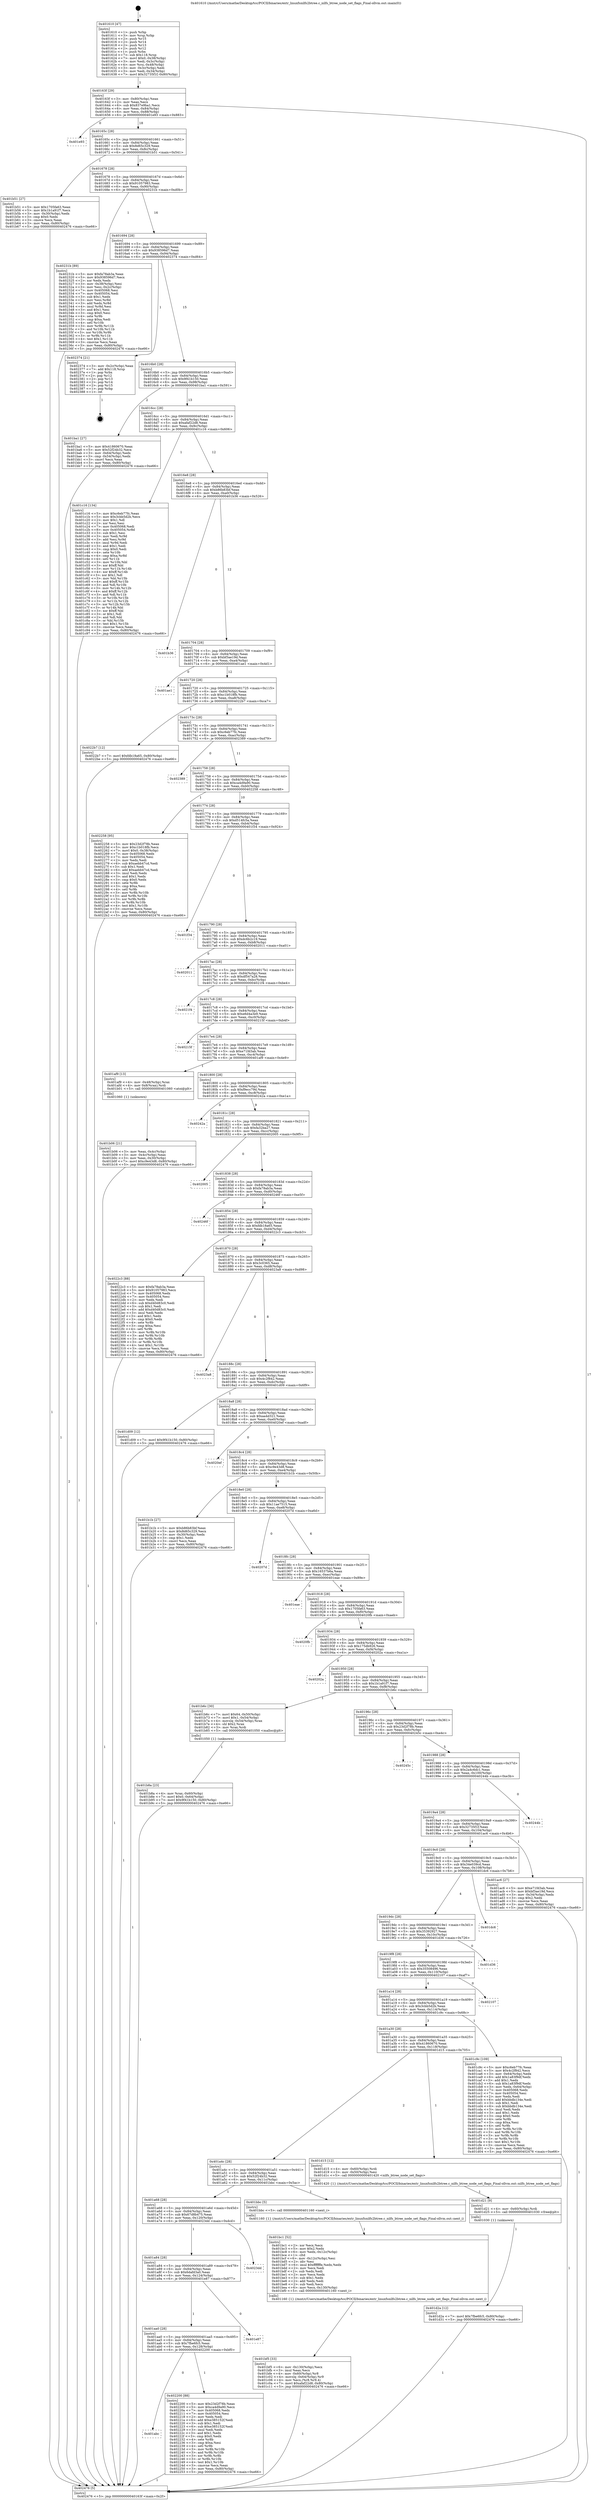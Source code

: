 digraph "0x401610" {
  label = "0x401610 (/mnt/c/Users/mathe/Desktop/tcc/POCII/binaries/extr_linuxfsnilfs2btree.c_nilfs_btree_node_set_flags_Final-ollvm.out::main(0))"
  labelloc = "t"
  node[shape=record]

  Entry [label="",width=0.3,height=0.3,shape=circle,fillcolor=black,style=filled]
  "0x40163f" [label="{
     0x40163f [29]\l
     | [instrs]\l
     &nbsp;&nbsp;0x40163f \<+3\>: mov -0x80(%rbp),%eax\l
     &nbsp;&nbsp;0x401642 \<+2\>: mov %eax,%ecx\l
     &nbsp;&nbsp;0x401644 \<+6\>: sub $0x837e9ba1,%ecx\l
     &nbsp;&nbsp;0x40164a \<+6\>: mov %eax,-0x84(%rbp)\l
     &nbsp;&nbsp;0x401650 \<+6\>: mov %ecx,-0x88(%rbp)\l
     &nbsp;&nbsp;0x401656 \<+6\>: je 0000000000401e93 \<main+0x883\>\l
  }"]
  "0x401e93" [label="{
     0x401e93\l
  }", style=dashed]
  "0x40165c" [label="{
     0x40165c [28]\l
     | [instrs]\l
     &nbsp;&nbsp;0x40165c \<+5\>: jmp 0000000000401661 \<main+0x51\>\l
     &nbsp;&nbsp;0x401661 \<+6\>: mov -0x84(%rbp),%eax\l
     &nbsp;&nbsp;0x401667 \<+5\>: sub $0x8d65c329,%eax\l
     &nbsp;&nbsp;0x40166c \<+6\>: mov %eax,-0x8c(%rbp)\l
     &nbsp;&nbsp;0x401672 \<+6\>: je 0000000000401b51 \<main+0x541\>\l
  }"]
  Exit [label="",width=0.3,height=0.3,shape=circle,fillcolor=black,style=filled,peripheries=2]
  "0x401b51" [label="{
     0x401b51 [27]\l
     | [instrs]\l
     &nbsp;&nbsp;0x401b51 \<+5\>: mov $0x1705fa63,%eax\l
     &nbsp;&nbsp;0x401b56 \<+5\>: mov $0x1b1a91f7,%ecx\l
     &nbsp;&nbsp;0x401b5b \<+3\>: mov -0x30(%rbp),%edx\l
     &nbsp;&nbsp;0x401b5e \<+3\>: cmp $0x0,%edx\l
     &nbsp;&nbsp;0x401b61 \<+3\>: cmove %ecx,%eax\l
     &nbsp;&nbsp;0x401b64 \<+3\>: mov %eax,-0x80(%rbp)\l
     &nbsp;&nbsp;0x401b67 \<+5\>: jmp 0000000000402476 \<main+0xe66\>\l
  }"]
  "0x401678" [label="{
     0x401678 [28]\l
     | [instrs]\l
     &nbsp;&nbsp;0x401678 \<+5\>: jmp 000000000040167d \<main+0x6d\>\l
     &nbsp;&nbsp;0x40167d \<+6\>: mov -0x84(%rbp),%eax\l
     &nbsp;&nbsp;0x401683 \<+5\>: sub $0x91057983,%eax\l
     &nbsp;&nbsp;0x401688 \<+6\>: mov %eax,-0x90(%rbp)\l
     &nbsp;&nbsp;0x40168e \<+6\>: je 000000000040231b \<main+0xd0b\>\l
  }"]
  "0x401abc" [label="{
     0x401abc\l
  }", style=dashed]
  "0x40231b" [label="{
     0x40231b [89]\l
     | [instrs]\l
     &nbsp;&nbsp;0x40231b \<+5\>: mov $0xfa78ab3a,%eax\l
     &nbsp;&nbsp;0x402320 \<+5\>: mov $0x938596d7,%ecx\l
     &nbsp;&nbsp;0x402325 \<+2\>: xor %edx,%edx\l
     &nbsp;&nbsp;0x402327 \<+3\>: mov -0x38(%rbp),%esi\l
     &nbsp;&nbsp;0x40232a \<+3\>: mov %esi,-0x2c(%rbp)\l
     &nbsp;&nbsp;0x40232d \<+7\>: mov 0x405068,%esi\l
     &nbsp;&nbsp;0x402334 \<+7\>: mov 0x405054,%edi\l
     &nbsp;&nbsp;0x40233b \<+3\>: sub $0x1,%edx\l
     &nbsp;&nbsp;0x40233e \<+3\>: mov %esi,%r8d\l
     &nbsp;&nbsp;0x402341 \<+3\>: add %edx,%r8d\l
     &nbsp;&nbsp;0x402344 \<+4\>: imul %r8d,%esi\l
     &nbsp;&nbsp;0x402348 \<+3\>: and $0x1,%esi\l
     &nbsp;&nbsp;0x40234b \<+3\>: cmp $0x0,%esi\l
     &nbsp;&nbsp;0x40234e \<+4\>: sete %r9b\l
     &nbsp;&nbsp;0x402352 \<+3\>: cmp $0xa,%edi\l
     &nbsp;&nbsp;0x402355 \<+4\>: setl %r10b\l
     &nbsp;&nbsp;0x402359 \<+3\>: mov %r9b,%r11b\l
     &nbsp;&nbsp;0x40235c \<+3\>: and %r10b,%r11b\l
     &nbsp;&nbsp;0x40235f \<+3\>: xor %r10b,%r9b\l
     &nbsp;&nbsp;0x402362 \<+3\>: or %r9b,%r11b\l
     &nbsp;&nbsp;0x402365 \<+4\>: test $0x1,%r11b\l
     &nbsp;&nbsp;0x402369 \<+3\>: cmovne %ecx,%eax\l
     &nbsp;&nbsp;0x40236c \<+3\>: mov %eax,-0x80(%rbp)\l
     &nbsp;&nbsp;0x40236f \<+5\>: jmp 0000000000402476 \<main+0xe66\>\l
  }"]
  "0x401694" [label="{
     0x401694 [28]\l
     | [instrs]\l
     &nbsp;&nbsp;0x401694 \<+5\>: jmp 0000000000401699 \<main+0x89\>\l
     &nbsp;&nbsp;0x401699 \<+6\>: mov -0x84(%rbp),%eax\l
     &nbsp;&nbsp;0x40169f \<+5\>: sub $0x938596d7,%eax\l
     &nbsp;&nbsp;0x4016a4 \<+6\>: mov %eax,-0x94(%rbp)\l
     &nbsp;&nbsp;0x4016aa \<+6\>: je 0000000000402374 \<main+0xd64\>\l
  }"]
  "0x402200" [label="{
     0x402200 [88]\l
     | [instrs]\l
     &nbsp;&nbsp;0x402200 \<+5\>: mov $0x23d2f78b,%eax\l
     &nbsp;&nbsp;0x402205 \<+5\>: mov $0xca4d9a90,%ecx\l
     &nbsp;&nbsp;0x40220a \<+7\>: mov 0x405068,%edx\l
     &nbsp;&nbsp;0x402211 \<+7\>: mov 0x405054,%esi\l
     &nbsp;&nbsp;0x402218 \<+2\>: mov %edx,%edi\l
     &nbsp;&nbsp;0x40221a \<+6\>: add $0xe385152f,%edi\l
     &nbsp;&nbsp;0x402220 \<+3\>: sub $0x1,%edi\l
     &nbsp;&nbsp;0x402223 \<+6\>: sub $0xe385152f,%edi\l
     &nbsp;&nbsp;0x402229 \<+3\>: imul %edi,%edx\l
     &nbsp;&nbsp;0x40222c \<+3\>: and $0x1,%edx\l
     &nbsp;&nbsp;0x40222f \<+3\>: cmp $0x0,%edx\l
     &nbsp;&nbsp;0x402232 \<+4\>: sete %r8b\l
     &nbsp;&nbsp;0x402236 \<+3\>: cmp $0xa,%esi\l
     &nbsp;&nbsp;0x402239 \<+4\>: setl %r9b\l
     &nbsp;&nbsp;0x40223d \<+3\>: mov %r8b,%r10b\l
     &nbsp;&nbsp;0x402240 \<+3\>: and %r9b,%r10b\l
     &nbsp;&nbsp;0x402243 \<+3\>: xor %r9b,%r8b\l
     &nbsp;&nbsp;0x402246 \<+3\>: or %r8b,%r10b\l
     &nbsp;&nbsp;0x402249 \<+4\>: test $0x1,%r10b\l
     &nbsp;&nbsp;0x40224d \<+3\>: cmovne %ecx,%eax\l
     &nbsp;&nbsp;0x402250 \<+3\>: mov %eax,-0x80(%rbp)\l
     &nbsp;&nbsp;0x402253 \<+5\>: jmp 0000000000402476 \<main+0xe66\>\l
  }"]
  "0x402374" [label="{
     0x402374 [21]\l
     | [instrs]\l
     &nbsp;&nbsp;0x402374 \<+3\>: mov -0x2c(%rbp),%eax\l
     &nbsp;&nbsp;0x402377 \<+7\>: add $0x118,%rsp\l
     &nbsp;&nbsp;0x40237e \<+1\>: pop %rbx\l
     &nbsp;&nbsp;0x40237f \<+2\>: pop %r12\l
     &nbsp;&nbsp;0x402381 \<+2\>: pop %r13\l
     &nbsp;&nbsp;0x402383 \<+2\>: pop %r14\l
     &nbsp;&nbsp;0x402385 \<+2\>: pop %r15\l
     &nbsp;&nbsp;0x402387 \<+1\>: pop %rbp\l
     &nbsp;&nbsp;0x402388 \<+1\>: ret\l
  }"]
  "0x4016b0" [label="{
     0x4016b0 [28]\l
     | [instrs]\l
     &nbsp;&nbsp;0x4016b0 \<+5\>: jmp 00000000004016b5 \<main+0xa5\>\l
     &nbsp;&nbsp;0x4016b5 \<+6\>: mov -0x84(%rbp),%eax\l
     &nbsp;&nbsp;0x4016bb \<+5\>: sub $0x9f41b150,%eax\l
     &nbsp;&nbsp;0x4016c0 \<+6\>: mov %eax,-0x98(%rbp)\l
     &nbsp;&nbsp;0x4016c6 \<+6\>: je 0000000000401ba1 \<main+0x591\>\l
  }"]
  "0x401aa0" [label="{
     0x401aa0 [28]\l
     | [instrs]\l
     &nbsp;&nbsp;0x401aa0 \<+5\>: jmp 0000000000401aa5 \<main+0x495\>\l
     &nbsp;&nbsp;0x401aa5 \<+6\>: mov -0x84(%rbp),%eax\l
     &nbsp;&nbsp;0x401aab \<+5\>: sub $0x7fbe6fc5,%eax\l
     &nbsp;&nbsp;0x401ab0 \<+6\>: mov %eax,-0x128(%rbp)\l
     &nbsp;&nbsp;0x401ab6 \<+6\>: je 0000000000402200 \<main+0xbf0\>\l
  }"]
  "0x401ba1" [label="{
     0x401ba1 [27]\l
     | [instrs]\l
     &nbsp;&nbsp;0x401ba1 \<+5\>: mov $0x41860670,%eax\l
     &nbsp;&nbsp;0x401ba6 \<+5\>: mov $0x52f24b32,%ecx\l
     &nbsp;&nbsp;0x401bab \<+3\>: mov -0x64(%rbp),%edx\l
     &nbsp;&nbsp;0x401bae \<+3\>: cmp -0x54(%rbp),%edx\l
     &nbsp;&nbsp;0x401bb1 \<+3\>: cmovl %ecx,%eax\l
     &nbsp;&nbsp;0x401bb4 \<+3\>: mov %eax,-0x80(%rbp)\l
     &nbsp;&nbsp;0x401bb7 \<+5\>: jmp 0000000000402476 \<main+0xe66\>\l
  }"]
  "0x4016cc" [label="{
     0x4016cc [28]\l
     | [instrs]\l
     &nbsp;&nbsp;0x4016cc \<+5\>: jmp 00000000004016d1 \<main+0xc1\>\l
     &nbsp;&nbsp;0x4016d1 \<+6\>: mov -0x84(%rbp),%eax\l
     &nbsp;&nbsp;0x4016d7 \<+5\>: sub $0xafaf22d8,%eax\l
     &nbsp;&nbsp;0x4016dc \<+6\>: mov %eax,-0x9c(%rbp)\l
     &nbsp;&nbsp;0x4016e2 \<+6\>: je 0000000000401c16 \<main+0x606\>\l
  }"]
  "0x401e87" [label="{
     0x401e87\l
  }", style=dashed]
  "0x401c16" [label="{
     0x401c16 [134]\l
     | [instrs]\l
     &nbsp;&nbsp;0x401c16 \<+5\>: mov $0xc6eb77fc,%eax\l
     &nbsp;&nbsp;0x401c1b \<+5\>: mov $0x3cbb5d2b,%ecx\l
     &nbsp;&nbsp;0x401c20 \<+2\>: mov $0x1,%dl\l
     &nbsp;&nbsp;0x401c22 \<+2\>: xor %esi,%esi\l
     &nbsp;&nbsp;0x401c24 \<+7\>: mov 0x405068,%edi\l
     &nbsp;&nbsp;0x401c2b \<+8\>: mov 0x405054,%r8d\l
     &nbsp;&nbsp;0x401c33 \<+3\>: sub $0x1,%esi\l
     &nbsp;&nbsp;0x401c36 \<+3\>: mov %edi,%r9d\l
     &nbsp;&nbsp;0x401c39 \<+3\>: add %esi,%r9d\l
     &nbsp;&nbsp;0x401c3c \<+4\>: imul %r9d,%edi\l
     &nbsp;&nbsp;0x401c40 \<+3\>: and $0x1,%edi\l
     &nbsp;&nbsp;0x401c43 \<+3\>: cmp $0x0,%edi\l
     &nbsp;&nbsp;0x401c46 \<+4\>: sete %r10b\l
     &nbsp;&nbsp;0x401c4a \<+4\>: cmp $0xa,%r8d\l
     &nbsp;&nbsp;0x401c4e \<+4\>: setl %r11b\l
     &nbsp;&nbsp;0x401c52 \<+3\>: mov %r10b,%bl\l
     &nbsp;&nbsp;0x401c55 \<+3\>: xor $0xff,%bl\l
     &nbsp;&nbsp;0x401c58 \<+3\>: mov %r11b,%r14b\l
     &nbsp;&nbsp;0x401c5b \<+4\>: xor $0xff,%r14b\l
     &nbsp;&nbsp;0x401c5f \<+3\>: xor $0x1,%dl\l
     &nbsp;&nbsp;0x401c62 \<+3\>: mov %bl,%r15b\l
     &nbsp;&nbsp;0x401c65 \<+4\>: and $0xff,%r15b\l
     &nbsp;&nbsp;0x401c69 \<+3\>: and %dl,%r10b\l
     &nbsp;&nbsp;0x401c6c \<+3\>: mov %r14b,%r12b\l
     &nbsp;&nbsp;0x401c6f \<+4\>: and $0xff,%r12b\l
     &nbsp;&nbsp;0x401c73 \<+3\>: and %dl,%r11b\l
     &nbsp;&nbsp;0x401c76 \<+3\>: or %r10b,%r15b\l
     &nbsp;&nbsp;0x401c79 \<+3\>: or %r11b,%r12b\l
     &nbsp;&nbsp;0x401c7c \<+3\>: xor %r12b,%r15b\l
     &nbsp;&nbsp;0x401c7f \<+3\>: or %r14b,%bl\l
     &nbsp;&nbsp;0x401c82 \<+3\>: xor $0xff,%bl\l
     &nbsp;&nbsp;0x401c85 \<+3\>: or $0x1,%dl\l
     &nbsp;&nbsp;0x401c88 \<+2\>: and %dl,%bl\l
     &nbsp;&nbsp;0x401c8a \<+3\>: or %bl,%r15b\l
     &nbsp;&nbsp;0x401c8d \<+4\>: test $0x1,%r15b\l
     &nbsp;&nbsp;0x401c91 \<+3\>: cmovne %ecx,%eax\l
     &nbsp;&nbsp;0x401c94 \<+3\>: mov %eax,-0x80(%rbp)\l
     &nbsp;&nbsp;0x401c97 \<+5\>: jmp 0000000000402476 \<main+0xe66\>\l
  }"]
  "0x4016e8" [label="{
     0x4016e8 [28]\l
     | [instrs]\l
     &nbsp;&nbsp;0x4016e8 \<+5\>: jmp 00000000004016ed \<main+0xdd\>\l
     &nbsp;&nbsp;0x4016ed \<+6\>: mov -0x84(%rbp),%eax\l
     &nbsp;&nbsp;0x4016f3 \<+5\>: sub $0xb86b83bf,%eax\l
     &nbsp;&nbsp;0x4016f8 \<+6\>: mov %eax,-0xa0(%rbp)\l
     &nbsp;&nbsp;0x4016fe \<+6\>: je 0000000000401b36 \<main+0x526\>\l
  }"]
  "0x401a84" [label="{
     0x401a84 [28]\l
     | [instrs]\l
     &nbsp;&nbsp;0x401a84 \<+5\>: jmp 0000000000401a89 \<main+0x479\>\l
     &nbsp;&nbsp;0x401a89 \<+6\>: mov -0x84(%rbp),%eax\l
     &nbsp;&nbsp;0x401a8f \<+5\>: sub $0x6dafd3a0,%eax\l
     &nbsp;&nbsp;0x401a94 \<+6\>: mov %eax,-0x124(%rbp)\l
     &nbsp;&nbsp;0x401a9a \<+6\>: je 0000000000401e87 \<main+0x877\>\l
  }"]
  "0x401b36" [label="{
     0x401b36\l
  }", style=dashed]
  "0x401704" [label="{
     0x401704 [28]\l
     | [instrs]\l
     &nbsp;&nbsp;0x401704 \<+5\>: jmp 0000000000401709 \<main+0xf9\>\l
     &nbsp;&nbsp;0x401709 \<+6\>: mov -0x84(%rbp),%eax\l
     &nbsp;&nbsp;0x40170f \<+5\>: sub $0xbf3ae19d,%eax\l
     &nbsp;&nbsp;0x401714 \<+6\>: mov %eax,-0xa4(%rbp)\l
     &nbsp;&nbsp;0x40171a \<+6\>: je 0000000000401ae1 \<main+0x4d1\>\l
  }"]
  "0x4023dd" [label="{
     0x4023dd\l
  }", style=dashed]
  "0x401ae1" [label="{
     0x401ae1\l
  }", style=dashed]
  "0x401720" [label="{
     0x401720 [28]\l
     | [instrs]\l
     &nbsp;&nbsp;0x401720 \<+5\>: jmp 0000000000401725 \<main+0x115\>\l
     &nbsp;&nbsp;0x401725 \<+6\>: mov -0x84(%rbp),%eax\l
     &nbsp;&nbsp;0x40172b \<+5\>: sub $0xc1b018fb,%eax\l
     &nbsp;&nbsp;0x401730 \<+6\>: mov %eax,-0xa8(%rbp)\l
     &nbsp;&nbsp;0x401736 \<+6\>: je 00000000004022b7 \<main+0xca7\>\l
  }"]
  "0x401d2a" [label="{
     0x401d2a [12]\l
     | [instrs]\l
     &nbsp;&nbsp;0x401d2a \<+7\>: movl $0x7fbe6fc5,-0x80(%rbp)\l
     &nbsp;&nbsp;0x401d31 \<+5\>: jmp 0000000000402476 \<main+0xe66\>\l
  }"]
  "0x4022b7" [label="{
     0x4022b7 [12]\l
     | [instrs]\l
     &nbsp;&nbsp;0x4022b7 \<+7\>: movl $0xfdb18a65,-0x80(%rbp)\l
     &nbsp;&nbsp;0x4022be \<+5\>: jmp 0000000000402476 \<main+0xe66\>\l
  }"]
  "0x40173c" [label="{
     0x40173c [28]\l
     | [instrs]\l
     &nbsp;&nbsp;0x40173c \<+5\>: jmp 0000000000401741 \<main+0x131\>\l
     &nbsp;&nbsp;0x401741 \<+6\>: mov -0x84(%rbp),%eax\l
     &nbsp;&nbsp;0x401747 \<+5\>: sub $0xc6eb77fc,%eax\l
     &nbsp;&nbsp;0x40174c \<+6\>: mov %eax,-0xac(%rbp)\l
     &nbsp;&nbsp;0x401752 \<+6\>: je 0000000000402389 \<main+0xd79\>\l
  }"]
  "0x401d21" [label="{
     0x401d21 [9]\l
     | [instrs]\l
     &nbsp;&nbsp;0x401d21 \<+4\>: mov -0x60(%rbp),%rdi\l
     &nbsp;&nbsp;0x401d25 \<+5\>: call 0000000000401030 \<free@plt\>\l
     | [calls]\l
     &nbsp;&nbsp;0x401030 \{1\} (unknown)\l
  }"]
  "0x402389" [label="{
     0x402389\l
  }", style=dashed]
  "0x401758" [label="{
     0x401758 [28]\l
     | [instrs]\l
     &nbsp;&nbsp;0x401758 \<+5\>: jmp 000000000040175d \<main+0x14d\>\l
     &nbsp;&nbsp;0x40175d \<+6\>: mov -0x84(%rbp),%eax\l
     &nbsp;&nbsp;0x401763 \<+5\>: sub $0xca4d9a90,%eax\l
     &nbsp;&nbsp;0x401768 \<+6\>: mov %eax,-0xb0(%rbp)\l
     &nbsp;&nbsp;0x40176e \<+6\>: je 0000000000402258 \<main+0xc48\>\l
  }"]
  "0x401bf5" [label="{
     0x401bf5 [33]\l
     | [instrs]\l
     &nbsp;&nbsp;0x401bf5 \<+6\>: mov -0x130(%rbp),%ecx\l
     &nbsp;&nbsp;0x401bfb \<+3\>: imul %eax,%ecx\l
     &nbsp;&nbsp;0x401bfe \<+4\>: mov -0x60(%rbp),%r8\l
     &nbsp;&nbsp;0x401c02 \<+4\>: movslq -0x64(%rbp),%r9\l
     &nbsp;&nbsp;0x401c06 \<+4\>: mov %ecx,(%r8,%r9,4)\l
     &nbsp;&nbsp;0x401c0a \<+7\>: movl $0xafaf22d8,-0x80(%rbp)\l
     &nbsp;&nbsp;0x401c11 \<+5\>: jmp 0000000000402476 \<main+0xe66\>\l
  }"]
  "0x402258" [label="{
     0x402258 [95]\l
     | [instrs]\l
     &nbsp;&nbsp;0x402258 \<+5\>: mov $0x23d2f78b,%eax\l
     &nbsp;&nbsp;0x40225d \<+5\>: mov $0xc1b018fb,%ecx\l
     &nbsp;&nbsp;0x402262 \<+7\>: movl $0x0,-0x38(%rbp)\l
     &nbsp;&nbsp;0x402269 \<+7\>: mov 0x405068,%edx\l
     &nbsp;&nbsp;0x402270 \<+7\>: mov 0x405054,%esi\l
     &nbsp;&nbsp;0x402277 \<+2\>: mov %edx,%edi\l
     &nbsp;&nbsp;0x402279 \<+6\>: sub $0xaebb47cd,%edi\l
     &nbsp;&nbsp;0x40227f \<+3\>: sub $0x1,%edi\l
     &nbsp;&nbsp;0x402282 \<+6\>: add $0xaebb47cd,%edi\l
     &nbsp;&nbsp;0x402288 \<+3\>: imul %edi,%edx\l
     &nbsp;&nbsp;0x40228b \<+3\>: and $0x1,%edx\l
     &nbsp;&nbsp;0x40228e \<+3\>: cmp $0x0,%edx\l
     &nbsp;&nbsp;0x402291 \<+4\>: sete %r8b\l
     &nbsp;&nbsp;0x402295 \<+3\>: cmp $0xa,%esi\l
     &nbsp;&nbsp;0x402298 \<+4\>: setl %r9b\l
     &nbsp;&nbsp;0x40229c \<+3\>: mov %r8b,%r10b\l
     &nbsp;&nbsp;0x40229f \<+3\>: and %r9b,%r10b\l
     &nbsp;&nbsp;0x4022a2 \<+3\>: xor %r9b,%r8b\l
     &nbsp;&nbsp;0x4022a5 \<+3\>: or %r8b,%r10b\l
     &nbsp;&nbsp;0x4022a8 \<+4\>: test $0x1,%r10b\l
     &nbsp;&nbsp;0x4022ac \<+3\>: cmovne %ecx,%eax\l
     &nbsp;&nbsp;0x4022af \<+3\>: mov %eax,-0x80(%rbp)\l
     &nbsp;&nbsp;0x4022b2 \<+5\>: jmp 0000000000402476 \<main+0xe66\>\l
  }"]
  "0x401774" [label="{
     0x401774 [28]\l
     | [instrs]\l
     &nbsp;&nbsp;0x401774 \<+5\>: jmp 0000000000401779 \<main+0x169\>\l
     &nbsp;&nbsp;0x401779 \<+6\>: mov -0x84(%rbp),%eax\l
     &nbsp;&nbsp;0x40177f \<+5\>: sub $0xd514fc5a,%eax\l
     &nbsp;&nbsp;0x401784 \<+6\>: mov %eax,-0xb4(%rbp)\l
     &nbsp;&nbsp;0x40178a \<+6\>: je 0000000000401f34 \<main+0x924\>\l
  }"]
  "0x401bc1" [label="{
     0x401bc1 [52]\l
     | [instrs]\l
     &nbsp;&nbsp;0x401bc1 \<+2\>: xor %ecx,%ecx\l
     &nbsp;&nbsp;0x401bc3 \<+5\>: mov $0x2,%edx\l
     &nbsp;&nbsp;0x401bc8 \<+6\>: mov %edx,-0x12c(%rbp)\l
     &nbsp;&nbsp;0x401bce \<+1\>: cltd\l
     &nbsp;&nbsp;0x401bcf \<+6\>: mov -0x12c(%rbp),%esi\l
     &nbsp;&nbsp;0x401bd5 \<+2\>: idiv %esi\l
     &nbsp;&nbsp;0x401bd7 \<+6\>: imul $0xfffffffe,%edx,%edx\l
     &nbsp;&nbsp;0x401bdd \<+2\>: mov %ecx,%edi\l
     &nbsp;&nbsp;0x401bdf \<+2\>: sub %edx,%edi\l
     &nbsp;&nbsp;0x401be1 \<+2\>: mov %ecx,%edx\l
     &nbsp;&nbsp;0x401be3 \<+3\>: sub $0x1,%edx\l
     &nbsp;&nbsp;0x401be6 \<+2\>: add %edx,%edi\l
     &nbsp;&nbsp;0x401be8 \<+2\>: sub %edi,%ecx\l
     &nbsp;&nbsp;0x401bea \<+6\>: mov %ecx,-0x130(%rbp)\l
     &nbsp;&nbsp;0x401bf0 \<+5\>: call 0000000000401160 \<next_i\>\l
     | [calls]\l
     &nbsp;&nbsp;0x401160 \{1\} (/mnt/c/Users/mathe/Desktop/tcc/POCII/binaries/extr_linuxfsnilfs2btree.c_nilfs_btree_node_set_flags_Final-ollvm.out::next_i)\l
  }"]
  "0x401f34" [label="{
     0x401f34\l
  }", style=dashed]
  "0x401790" [label="{
     0x401790 [28]\l
     | [instrs]\l
     &nbsp;&nbsp;0x401790 \<+5\>: jmp 0000000000401795 \<main+0x185\>\l
     &nbsp;&nbsp;0x401795 \<+6\>: mov -0x84(%rbp),%eax\l
     &nbsp;&nbsp;0x40179b \<+5\>: sub $0xdc6b2c19,%eax\l
     &nbsp;&nbsp;0x4017a0 \<+6\>: mov %eax,-0xb8(%rbp)\l
     &nbsp;&nbsp;0x4017a6 \<+6\>: je 0000000000402011 \<main+0xa01\>\l
  }"]
  "0x401a68" [label="{
     0x401a68 [28]\l
     | [instrs]\l
     &nbsp;&nbsp;0x401a68 \<+5\>: jmp 0000000000401a6d \<main+0x45d\>\l
     &nbsp;&nbsp;0x401a6d \<+6\>: mov -0x84(%rbp),%eax\l
     &nbsp;&nbsp;0x401a73 \<+5\>: sub $0x67d8b475,%eax\l
     &nbsp;&nbsp;0x401a78 \<+6\>: mov %eax,-0x120(%rbp)\l
     &nbsp;&nbsp;0x401a7e \<+6\>: je 00000000004023dd \<main+0xdcd\>\l
  }"]
  "0x402011" [label="{
     0x402011\l
  }", style=dashed]
  "0x4017ac" [label="{
     0x4017ac [28]\l
     | [instrs]\l
     &nbsp;&nbsp;0x4017ac \<+5\>: jmp 00000000004017b1 \<main+0x1a1\>\l
     &nbsp;&nbsp;0x4017b1 \<+6\>: mov -0x84(%rbp),%eax\l
     &nbsp;&nbsp;0x4017b7 \<+5\>: sub $0xdf547a28,%eax\l
     &nbsp;&nbsp;0x4017bc \<+6\>: mov %eax,-0xbc(%rbp)\l
     &nbsp;&nbsp;0x4017c2 \<+6\>: je 00000000004021f4 \<main+0xbe4\>\l
  }"]
  "0x401bbc" [label="{
     0x401bbc [5]\l
     | [instrs]\l
     &nbsp;&nbsp;0x401bbc \<+5\>: call 0000000000401160 \<next_i\>\l
     | [calls]\l
     &nbsp;&nbsp;0x401160 \{1\} (/mnt/c/Users/mathe/Desktop/tcc/POCII/binaries/extr_linuxfsnilfs2btree.c_nilfs_btree_node_set_flags_Final-ollvm.out::next_i)\l
  }"]
  "0x4021f4" [label="{
     0x4021f4\l
  }", style=dashed]
  "0x4017c8" [label="{
     0x4017c8 [28]\l
     | [instrs]\l
     &nbsp;&nbsp;0x4017c8 \<+5\>: jmp 00000000004017cd \<main+0x1bd\>\l
     &nbsp;&nbsp;0x4017cd \<+6\>: mov -0x84(%rbp),%eax\l
     &nbsp;&nbsp;0x4017d3 \<+5\>: sub $0xe6d4a3e9,%eax\l
     &nbsp;&nbsp;0x4017d8 \<+6\>: mov %eax,-0xc0(%rbp)\l
     &nbsp;&nbsp;0x4017de \<+6\>: je 000000000040215f \<main+0xb4f\>\l
  }"]
  "0x401a4c" [label="{
     0x401a4c [28]\l
     | [instrs]\l
     &nbsp;&nbsp;0x401a4c \<+5\>: jmp 0000000000401a51 \<main+0x441\>\l
     &nbsp;&nbsp;0x401a51 \<+6\>: mov -0x84(%rbp),%eax\l
     &nbsp;&nbsp;0x401a57 \<+5\>: sub $0x52f24b32,%eax\l
     &nbsp;&nbsp;0x401a5c \<+6\>: mov %eax,-0x11c(%rbp)\l
     &nbsp;&nbsp;0x401a62 \<+6\>: je 0000000000401bbc \<main+0x5ac\>\l
  }"]
  "0x40215f" [label="{
     0x40215f\l
  }", style=dashed]
  "0x4017e4" [label="{
     0x4017e4 [28]\l
     | [instrs]\l
     &nbsp;&nbsp;0x4017e4 \<+5\>: jmp 00000000004017e9 \<main+0x1d9\>\l
     &nbsp;&nbsp;0x4017e9 \<+6\>: mov -0x84(%rbp),%eax\l
     &nbsp;&nbsp;0x4017ef \<+5\>: sub $0xe71fd3ab,%eax\l
     &nbsp;&nbsp;0x4017f4 \<+6\>: mov %eax,-0xc4(%rbp)\l
     &nbsp;&nbsp;0x4017fa \<+6\>: je 0000000000401af9 \<main+0x4e9\>\l
  }"]
  "0x401d15" [label="{
     0x401d15 [12]\l
     | [instrs]\l
     &nbsp;&nbsp;0x401d15 \<+4\>: mov -0x60(%rbp),%rdi\l
     &nbsp;&nbsp;0x401d19 \<+3\>: mov -0x50(%rbp),%esi\l
     &nbsp;&nbsp;0x401d1c \<+5\>: call 0000000000401420 \<nilfs_btree_node_set_flags\>\l
     | [calls]\l
     &nbsp;&nbsp;0x401420 \{1\} (/mnt/c/Users/mathe/Desktop/tcc/POCII/binaries/extr_linuxfsnilfs2btree.c_nilfs_btree_node_set_flags_Final-ollvm.out::nilfs_btree_node_set_flags)\l
  }"]
  "0x401af9" [label="{
     0x401af9 [13]\l
     | [instrs]\l
     &nbsp;&nbsp;0x401af9 \<+4\>: mov -0x48(%rbp),%rax\l
     &nbsp;&nbsp;0x401afd \<+4\>: mov 0x8(%rax),%rdi\l
     &nbsp;&nbsp;0x401b01 \<+5\>: call 0000000000401060 \<atoi@plt\>\l
     | [calls]\l
     &nbsp;&nbsp;0x401060 \{1\} (unknown)\l
  }"]
  "0x401800" [label="{
     0x401800 [28]\l
     | [instrs]\l
     &nbsp;&nbsp;0x401800 \<+5\>: jmp 0000000000401805 \<main+0x1f5\>\l
     &nbsp;&nbsp;0x401805 \<+6\>: mov -0x84(%rbp),%eax\l
     &nbsp;&nbsp;0x40180b \<+5\>: sub $0xf9ecc79d,%eax\l
     &nbsp;&nbsp;0x401810 \<+6\>: mov %eax,-0xc8(%rbp)\l
     &nbsp;&nbsp;0x401816 \<+6\>: je 000000000040242a \<main+0xe1a\>\l
  }"]
  "0x401a30" [label="{
     0x401a30 [28]\l
     | [instrs]\l
     &nbsp;&nbsp;0x401a30 \<+5\>: jmp 0000000000401a35 \<main+0x425\>\l
     &nbsp;&nbsp;0x401a35 \<+6\>: mov -0x84(%rbp),%eax\l
     &nbsp;&nbsp;0x401a3b \<+5\>: sub $0x41860670,%eax\l
     &nbsp;&nbsp;0x401a40 \<+6\>: mov %eax,-0x118(%rbp)\l
     &nbsp;&nbsp;0x401a46 \<+6\>: je 0000000000401d15 \<main+0x705\>\l
  }"]
  "0x40242a" [label="{
     0x40242a\l
  }", style=dashed]
  "0x40181c" [label="{
     0x40181c [28]\l
     | [instrs]\l
     &nbsp;&nbsp;0x40181c \<+5\>: jmp 0000000000401821 \<main+0x211\>\l
     &nbsp;&nbsp;0x401821 \<+6\>: mov -0x84(%rbp),%eax\l
     &nbsp;&nbsp;0x401827 \<+5\>: sub $0xfa32ba27,%eax\l
     &nbsp;&nbsp;0x40182c \<+6\>: mov %eax,-0xcc(%rbp)\l
     &nbsp;&nbsp;0x401832 \<+6\>: je 0000000000402005 \<main+0x9f5\>\l
  }"]
  "0x401c9c" [label="{
     0x401c9c [109]\l
     | [instrs]\l
     &nbsp;&nbsp;0x401c9c \<+5\>: mov $0xc6eb77fc,%eax\l
     &nbsp;&nbsp;0x401ca1 \<+5\>: mov $0x4c2f842,%ecx\l
     &nbsp;&nbsp;0x401ca6 \<+3\>: mov -0x64(%rbp),%edx\l
     &nbsp;&nbsp;0x401ca9 \<+6\>: add $0x1a83f9df,%edx\l
     &nbsp;&nbsp;0x401caf \<+3\>: add $0x1,%edx\l
     &nbsp;&nbsp;0x401cb2 \<+6\>: sub $0x1a83f9df,%edx\l
     &nbsp;&nbsp;0x401cb8 \<+3\>: mov %edx,-0x64(%rbp)\l
     &nbsp;&nbsp;0x401cbb \<+7\>: mov 0x405068,%edx\l
     &nbsp;&nbsp;0x401cc2 \<+7\>: mov 0x405054,%esi\l
     &nbsp;&nbsp;0x401cc9 \<+2\>: mov %edx,%edi\l
     &nbsp;&nbsp;0x401ccb \<+6\>: add $0xbbdb134e,%edi\l
     &nbsp;&nbsp;0x401cd1 \<+3\>: sub $0x1,%edi\l
     &nbsp;&nbsp;0x401cd4 \<+6\>: sub $0xbbdb134e,%edi\l
     &nbsp;&nbsp;0x401cda \<+3\>: imul %edi,%edx\l
     &nbsp;&nbsp;0x401cdd \<+3\>: and $0x1,%edx\l
     &nbsp;&nbsp;0x401ce0 \<+3\>: cmp $0x0,%edx\l
     &nbsp;&nbsp;0x401ce3 \<+4\>: sete %r8b\l
     &nbsp;&nbsp;0x401ce7 \<+3\>: cmp $0xa,%esi\l
     &nbsp;&nbsp;0x401cea \<+4\>: setl %r9b\l
     &nbsp;&nbsp;0x401cee \<+3\>: mov %r8b,%r10b\l
     &nbsp;&nbsp;0x401cf1 \<+3\>: and %r9b,%r10b\l
     &nbsp;&nbsp;0x401cf4 \<+3\>: xor %r9b,%r8b\l
     &nbsp;&nbsp;0x401cf7 \<+3\>: or %r8b,%r10b\l
     &nbsp;&nbsp;0x401cfa \<+4\>: test $0x1,%r10b\l
     &nbsp;&nbsp;0x401cfe \<+3\>: cmovne %ecx,%eax\l
     &nbsp;&nbsp;0x401d01 \<+3\>: mov %eax,-0x80(%rbp)\l
     &nbsp;&nbsp;0x401d04 \<+5\>: jmp 0000000000402476 \<main+0xe66\>\l
  }"]
  "0x402005" [label="{
     0x402005\l
  }", style=dashed]
  "0x401838" [label="{
     0x401838 [28]\l
     | [instrs]\l
     &nbsp;&nbsp;0x401838 \<+5\>: jmp 000000000040183d \<main+0x22d\>\l
     &nbsp;&nbsp;0x40183d \<+6\>: mov -0x84(%rbp),%eax\l
     &nbsp;&nbsp;0x401843 \<+5\>: sub $0xfa78ab3a,%eax\l
     &nbsp;&nbsp;0x401848 \<+6\>: mov %eax,-0xd0(%rbp)\l
     &nbsp;&nbsp;0x40184e \<+6\>: je 000000000040246f \<main+0xe5f\>\l
  }"]
  "0x401a14" [label="{
     0x401a14 [28]\l
     | [instrs]\l
     &nbsp;&nbsp;0x401a14 \<+5\>: jmp 0000000000401a19 \<main+0x409\>\l
     &nbsp;&nbsp;0x401a19 \<+6\>: mov -0x84(%rbp),%eax\l
     &nbsp;&nbsp;0x401a1f \<+5\>: sub $0x3cbb5d2b,%eax\l
     &nbsp;&nbsp;0x401a24 \<+6\>: mov %eax,-0x114(%rbp)\l
     &nbsp;&nbsp;0x401a2a \<+6\>: je 0000000000401c9c \<main+0x68c\>\l
  }"]
  "0x40246f" [label="{
     0x40246f\l
  }", style=dashed]
  "0x401854" [label="{
     0x401854 [28]\l
     | [instrs]\l
     &nbsp;&nbsp;0x401854 \<+5\>: jmp 0000000000401859 \<main+0x249\>\l
     &nbsp;&nbsp;0x401859 \<+6\>: mov -0x84(%rbp),%eax\l
     &nbsp;&nbsp;0x40185f \<+5\>: sub $0xfdb18a65,%eax\l
     &nbsp;&nbsp;0x401864 \<+6\>: mov %eax,-0xd4(%rbp)\l
     &nbsp;&nbsp;0x40186a \<+6\>: je 00000000004022c3 \<main+0xcb3\>\l
  }"]
  "0x402107" [label="{
     0x402107\l
  }", style=dashed]
  "0x4022c3" [label="{
     0x4022c3 [88]\l
     | [instrs]\l
     &nbsp;&nbsp;0x4022c3 \<+5\>: mov $0xfa78ab3a,%eax\l
     &nbsp;&nbsp;0x4022c8 \<+5\>: mov $0x91057983,%ecx\l
     &nbsp;&nbsp;0x4022cd \<+7\>: mov 0x405068,%edx\l
     &nbsp;&nbsp;0x4022d4 \<+7\>: mov 0x405054,%esi\l
     &nbsp;&nbsp;0x4022db \<+2\>: mov %edx,%edi\l
     &nbsp;&nbsp;0x4022dd \<+6\>: sub $0xd40d83c0,%edi\l
     &nbsp;&nbsp;0x4022e3 \<+3\>: sub $0x1,%edi\l
     &nbsp;&nbsp;0x4022e6 \<+6\>: add $0xd40d83c0,%edi\l
     &nbsp;&nbsp;0x4022ec \<+3\>: imul %edi,%edx\l
     &nbsp;&nbsp;0x4022ef \<+3\>: and $0x1,%edx\l
     &nbsp;&nbsp;0x4022f2 \<+3\>: cmp $0x0,%edx\l
     &nbsp;&nbsp;0x4022f5 \<+4\>: sete %r8b\l
     &nbsp;&nbsp;0x4022f9 \<+3\>: cmp $0xa,%esi\l
     &nbsp;&nbsp;0x4022fc \<+4\>: setl %r9b\l
     &nbsp;&nbsp;0x402300 \<+3\>: mov %r8b,%r10b\l
     &nbsp;&nbsp;0x402303 \<+3\>: and %r9b,%r10b\l
     &nbsp;&nbsp;0x402306 \<+3\>: xor %r9b,%r8b\l
     &nbsp;&nbsp;0x402309 \<+3\>: or %r8b,%r10b\l
     &nbsp;&nbsp;0x40230c \<+4\>: test $0x1,%r10b\l
     &nbsp;&nbsp;0x402310 \<+3\>: cmovne %ecx,%eax\l
     &nbsp;&nbsp;0x402313 \<+3\>: mov %eax,-0x80(%rbp)\l
     &nbsp;&nbsp;0x402316 \<+5\>: jmp 0000000000402476 \<main+0xe66\>\l
  }"]
  "0x401870" [label="{
     0x401870 [28]\l
     | [instrs]\l
     &nbsp;&nbsp;0x401870 \<+5\>: jmp 0000000000401875 \<main+0x265\>\l
     &nbsp;&nbsp;0x401875 \<+6\>: mov -0x84(%rbp),%eax\l
     &nbsp;&nbsp;0x40187b \<+5\>: sub $0x3c0365,%eax\l
     &nbsp;&nbsp;0x401880 \<+6\>: mov %eax,-0xd8(%rbp)\l
     &nbsp;&nbsp;0x401886 \<+6\>: je 00000000004023a8 \<main+0xd98\>\l
  }"]
  "0x4019f8" [label="{
     0x4019f8 [28]\l
     | [instrs]\l
     &nbsp;&nbsp;0x4019f8 \<+5\>: jmp 00000000004019fd \<main+0x3ed\>\l
     &nbsp;&nbsp;0x4019fd \<+6\>: mov -0x84(%rbp),%eax\l
     &nbsp;&nbsp;0x401a03 \<+5\>: sub $0x35508496,%eax\l
     &nbsp;&nbsp;0x401a08 \<+6\>: mov %eax,-0x110(%rbp)\l
     &nbsp;&nbsp;0x401a0e \<+6\>: je 0000000000402107 \<main+0xaf7\>\l
  }"]
  "0x4023a8" [label="{
     0x4023a8\l
  }", style=dashed]
  "0x40188c" [label="{
     0x40188c [28]\l
     | [instrs]\l
     &nbsp;&nbsp;0x40188c \<+5\>: jmp 0000000000401891 \<main+0x281\>\l
     &nbsp;&nbsp;0x401891 \<+6\>: mov -0x84(%rbp),%eax\l
     &nbsp;&nbsp;0x401897 \<+5\>: sub $0x4c2f842,%eax\l
     &nbsp;&nbsp;0x40189c \<+6\>: mov %eax,-0xdc(%rbp)\l
     &nbsp;&nbsp;0x4018a2 \<+6\>: je 0000000000401d09 \<main+0x6f9\>\l
  }"]
  "0x401d36" [label="{
     0x401d36\l
  }", style=dashed]
  "0x401d09" [label="{
     0x401d09 [12]\l
     | [instrs]\l
     &nbsp;&nbsp;0x401d09 \<+7\>: movl $0x9f41b150,-0x80(%rbp)\l
     &nbsp;&nbsp;0x401d10 \<+5\>: jmp 0000000000402476 \<main+0xe66\>\l
  }"]
  "0x4018a8" [label="{
     0x4018a8 [28]\l
     | [instrs]\l
     &nbsp;&nbsp;0x4018a8 \<+5\>: jmp 00000000004018ad \<main+0x29d\>\l
     &nbsp;&nbsp;0x4018ad \<+6\>: mov -0x84(%rbp),%eax\l
     &nbsp;&nbsp;0x4018b3 \<+5\>: sub $0xaa4d321,%eax\l
     &nbsp;&nbsp;0x4018b8 \<+6\>: mov %eax,-0xe0(%rbp)\l
     &nbsp;&nbsp;0x4018be \<+6\>: je 00000000004020ef \<main+0xadf\>\l
  }"]
  "0x4019dc" [label="{
     0x4019dc [28]\l
     | [instrs]\l
     &nbsp;&nbsp;0x4019dc \<+5\>: jmp 00000000004019e1 \<main+0x3d1\>\l
     &nbsp;&nbsp;0x4019e1 \<+6\>: mov -0x84(%rbp),%eax\l
     &nbsp;&nbsp;0x4019e7 \<+5\>: sub $0x35392927,%eax\l
     &nbsp;&nbsp;0x4019ec \<+6\>: mov %eax,-0x10c(%rbp)\l
     &nbsp;&nbsp;0x4019f2 \<+6\>: je 0000000000401d36 \<main+0x726\>\l
  }"]
  "0x4020ef" [label="{
     0x4020ef\l
  }", style=dashed]
  "0x4018c4" [label="{
     0x4018c4 [28]\l
     | [instrs]\l
     &nbsp;&nbsp;0x4018c4 \<+5\>: jmp 00000000004018c9 \<main+0x2b9\>\l
     &nbsp;&nbsp;0x4018c9 \<+6\>: mov -0x84(%rbp),%eax\l
     &nbsp;&nbsp;0x4018cf \<+5\>: sub $0xc9e43d8,%eax\l
     &nbsp;&nbsp;0x4018d4 \<+6\>: mov %eax,-0xe4(%rbp)\l
     &nbsp;&nbsp;0x4018da \<+6\>: je 0000000000401b1b \<main+0x50b\>\l
  }"]
  "0x401dc6" [label="{
     0x401dc6\l
  }", style=dashed]
  "0x401b1b" [label="{
     0x401b1b [27]\l
     | [instrs]\l
     &nbsp;&nbsp;0x401b1b \<+5\>: mov $0xb86b83bf,%eax\l
     &nbsp;&nbsp;0x401b20 \<+5\>: mov $0x8d65c329,%ecx\l
     &nbsp;&nbsp;0x401b25 \<+3\>: mov -0x30(%rbp),%edx\l
     &nbsp;&nbsp;0x401b28 \<+3\>: cmp $0x1,%edx\l
     &nbsp;&nbsp;0x401b2b \<+3\>: cmovl %ecx,%eax\l
     &nbsp;&nbsp;0x401b2e \<+3\>: mov %eax,-0x80(%rbp)\l
     &nbsp;&nbsp;0x401b31 \<+5\>: jmp 0000000000402476 \<main+0xe66\>\l
  }"]
  "0x4018e0" [label="{
     0x4018e0 [28]\l
     | [instrs]\l
     &nbsp;&nbsp;0x4018e0 \<+5\>: jmp 00000000004018e5 \<main+0x2d5\>\l
     &nbsp;&nbsp;0x4018e5 \<+6\>: mov -0x84(%rbp),%eax\l
     &nbsp;&nbsp;0x4018eb \<+5\>: sub $0x11ae7515,%eax\l
     &nbsp;&nbsp;0x4018f0 \<+6\>: mov %eax,-0xe8(%rbp)\l
     &nbsp;&nbsp;0x4018f6 \<+6\>: je 000000000040207d \<main+0xa6d\>\l
  }"]
  "0x401b8a" [label="{
     0x401b8a [23]\l
     | [instrs]\l
     &nbsp;&nbsp;0x401b8a \<+4\>: mov %rax,-0x60(%rbp)\l
     &nbsp;&nbsp;0x401b8e \<+7\>: movl $0x0,-0x64(%rbp)\l
     &nbsp;&nbsp;0x401b95 \<+7\>: movl $0x9f41b150,-0x80(%rbp)\l
     &nbsp;&nbsp;0x401b9c \<+5\>: jmp 0000000000402476 \<main+0xe66\>\l
  }"]
  "0x40207d" [label="{
     0x40207d\l
  }", style=dashed]
  "0x4018fc" [label="{
     0x4018fc [28]\l
     | [instrs]\l
     &nbsp;&nbsp;0x4018fc \<+5\>: jmp 0000000000401901 \<main+0x2f1\>\l
     &nbsp;&nbsp;0x401901 \<+6\>: mov -0x84(%rbp),%eax\l
     &nbsp;&nbsp;0x401907 \<+5\>: sub $0x16537b6a,%eax\l
     &nbsp;&nbsp;0x40190c \<+6\>: mov %eax,-0xec(%rbp)\l
     &nbsp;&nbsp;0x401912 \<+6\>: je 0000000000401eae \<main+0x89e\>\l
  }"]
  "0x401b06" [label="{
     0x401b06 [21]\l
     | [instrs]\l
     &nbsp;&nbsp;0x401b06 \<+3\>: mov %eax,-0x4c(%rbp)\l
     &nbsp;&nbsp;0x401b09 \<+3\>: mov -0x4c(%rbp),%eax\l
     &nbsp;&nbsp;0x401b0c \<+3\>: mov %eax,-0x30(%rbp)\l
     &nbsp;&nbsp;0x401b0f \<+7\>: movl $0xc9e43d8,-0x80(%rbp)\l
     &nbsp;&nbsp;0x401b16 \<+5\>: jmp 0000000000402476 \<main+0xe66\>\l
  }"]
  "0x401eae" [label="{
     0x401eae\l
  }", style=dashed]
  "0x401918" [label="{
     0x401918 [28]\l
     | [instrs]\l
     &nbsp;&nbsp;0x401918 \<+5\>: jmp 000000000040191d \<main+0x30d\>\l
     &nbsp;&nbsp;0x40191d \<+6\>: mov -0x84(%rbp),%eax\l
     &nbsp;&nbsp;0x401923 \<+5\>: sub $0x1705fa63,%eax\l
     &nbsp;&nbsp;0x401928 \<+6\>: mov %eax,-0xf0(%rbp)\l
     &nbsp;&nbsp;0x40192e \<+6\>: je 00000000004020fb \<main+0xaeb\>\l
  }"]
  "0x401610" [label="{
     0x401610 [47]\l
     | [instrs]\l
     &nbsp;&nbsp;0x401610 \<+1\>: push %rbp\l
     &nbsp;&nbsp;0x401611 \<+3\>: mov %rsp,%rbp\l
     &nbsp;&nbsp;0x401614 \<+2\>: push %r15\l
     &nbsp;&nbsp;0x401616 \<+2\>: push %r14\l
     &nbsp;&nbsp;0x401618 \<+2\>: push %r13\l
     &nbsp;&nbsp;0x40161a \<+2\>: push %r12\l
     &nbsp;&nbsp;0x40161c \<+1\>: push %rbx\l
     &nbsp;&nbsp;0x40161d \<+7\>: sub $0x118,%rsp\l
     &nbsp;&nbsp;0x401624 \<+7\>: movl $0x0,-0x38(%rbp)\l
     &nbsp;&nbsp;0x40162b \<+3\>: mov %edi,-0x3c(%rbp)\l
     &nbsp;&nbsp;0x40162e \<+4\>: mov %rsi,-0x48(%rbp)\l
     &nbsp;&nbsp;0x401632 \<+3\>: mov -0x3c(%rbp),%edi\l
     &nbsp;&nbsp;0x401635 \<+3\>: mov %edi,-0x34(%rbp)\l
     &nbsp;&nbsp;0x401638 \<+7\>: movl $0x32735f1f,-0x80(%rbp)\l
  }"]
  "0x4020fb" [label="{
     0x4020fb\l
  }", style=dashed]
  "0x401934" [label="{
     0x401934 [28]\l
     | [instrs]\l
     &nbsp;&nbsp;0x401934 \<+5\>: jmp 0000000000401939 \<main+0x329\>\l
     &nbsp;&nbsp;0x401939 \<+6\>: mov -0x84(%rbp),%eax\l
     &nbsp;&nbsp;0x40193f \<+5\>: sub $0x175db926,%eax\l
     &nbsp;&nbsp;0x401944 \<+6\>: mov %eax,-0xf4(%rbp)\l
     &nbsp;&nbsp;0x40194a \<+6\>: je 000000000040202a \<main+0xa1a\>\l
  }"]
  "0x402476" [label="{
     0x402476 [5]\l
     | [instrs]\l
     &nbsp;&nbsp;0x402476 \<+5\>: jmp 000000000040163f \<main+0x2f\>\l
  }"]
  "0x40202a" [label="{
     0x40202a\l
  }", style=dashed]
  "0x401950" [label="{
     0x401950 [28]\l
     | [instrs]\l
     &nbsp;&nbsp;0x401950 \<+5\>: jmp 0000000000401955 \<main+0x345\>\l
     &nbsp;&nbsp;0x401955 \<+6\>: mov -0x84(%rbp),%eax\l
     &nbsp;&nbsp;0x40195b \<+5\>: sub $0x1b1a91f7,%eax\l
     &nbsp;&nbsp;0x401960 \<+6\>: mov %eax,-0xf8(%rbp)\l
     &nbsp;&nbsp;0x401966 \<+6\>: je 0000000000401b6c \<main+0x55c\>\l
  }"]
  "0x4019c0" [label="{
     0x4019c0 [28]\l
     | [instrs]\l
     &nbsp;&nbsp;0x4019c0 \<+5\>: jmp 00000000004019c5 \<main+0x3b5\>\l
     &nbsp;&nbsp;0x4019c5 \<+6\>: mov -0x84(%rbp),%eax\l
     &nbsp;&nbsp;0x4019cb \<+5\>: sub $0x34e039cd,%eax\l
     &nbsp;&nbsp;0x4019d0 \<+6\>: mov %eax,-0x108(%rbp)\l
     &nbsp;&nbsp;0x4019d6 \<+6\>: je 0000000000401dc6 \<main+0x7b6\>\l
  }"]
  "0x401b6c" [label="{
     0x401b6c [30]\l
     | [instrs]\l
     &nbsp;&nbsp;0x401b6c \<+7\>: movl $0x64,-0x50(%rbp)\l
     &nbsp;&nbsp;0x401b73 \<+7\>: movl $0x1,-0x54(%rbp)\l
     &nbsp;&nbsp;0x401b7a \<+4\>: movslq -0x54(%rbp),%rax\l
     &nbsp;&nbsp;0x401b7e \<+4\>: shl $0x2,%rax\l
     &nbsp;&nbsp;0x401b82 \<+3\>: mov %rax,%rdi\l
     &nbsp;&nbsp;0x401b85 \<+5\>: call 0000000000401050 \<malloc@plt\>\l
     | [calls]\l
     &nbsp;&nbsp;0x401050 \{1\} (unknown)\l
  }"]
  "0x40196c" [label="{
     0x40196c [28]\l
     | [instrs]\l
     &nbsp;&nbsp;0x40196c \<+5\>: jmp 0000000000401971 \<main+0x361\>\l
     &nbsp;&nbsp;0x401971 \<+6\>: mov -0x84(%rbp),%eax\l
     &nbsp;&nbsp;0x401977 \<+5\>: sub $0x23d2f78b,%eax\l
     &nbsp;&nbsp;0x40197c \<+6\>: mov %eax,-0xfc(%rbp)\l
     &nbsp;&nbsp;0x401982 \<+6\>: je 000000000040245c \<main+0xe4c\>\l
  }"]
  "0x401ac6" [label="{
     0x401ac6 [27]\l
     | [instrs]\l
     &nbsp;&nbsp;0x401ac6 \<+5\>: mov $0xe71fd3ab,%eax\l
     &nbsp;&nbsp;0x401acb \<+5\>: mov $0xbf3ae19d,%ecx\l
     &nbsp;&nbsp;0x401ad0 \<+3\>: mov -0x34(%rbp),%edx\l
     &nbsp;&nbsp;0x401ad3 \<+3\>: cmp $0x2,%edx\l
     &nbsp;&nbsp;0x401ad6 \<+3\>: cmovne %ecx,%eax\l
     &nbsp;&nbsp;0x401ad9 \<+3\>: mov %eax,-0x80(%rbp)\l
     &nbsp;&nbsp;0x401adc \<+5\>: jmp 0000000000402476 \<main+0xe66\>\l
  }"]
  "0x40245c" [label="{
     0x40245c\l
  }", style=dashed]
  "0x401988" [label="{
     0x401988 [28]\l
     | [instrs]\l
     &nbsp;&nbsp;0x401988 \<+5\>: jmp 000000000040198d \<main+0x37d\>\l
     &nbsp;&nbsp;0x40198d \<+6\>: mov -0x84(%rbp),%eax\l
     &nbsp;&nbsp;0x401993 \<+5\>: sub $0x2a4c6dc1,%eax\l
     &nbsp;&nbsp;0x401998 \<+6\>: mov %eax,-0x100(%rbp)\l
     &nbsp;&nbsp;0x40199e \<+6\>: je 000000000040244b \<main+0xe3b\>\l
  }"]
  "0x4019a4" [label="{
     0x4019a4 [28]\l
     | [instrs]\l
     &nbsp;&nbsp;0x4019a4 \<+5\>: jmp 00000000004019a9 \<main+0x399\>\l
     &nbsp;&nbsp;0x4019a9 \<+6\>: mov -0x84(%rbp),%eax\l
     &nbsp;&nbsp;0x4019af \<+5\>: sub $0x32735f1f,%eax\l
     &nbsp;&nbsp;0x4019b4 \<+6\>: mov %eax,-0x104(%rbp)\l
     &nbsp;&nbsp;0x4019ba \<+6\>: je 0000000000401ac6 \<main+0x4b6\>\l
  }"]
  "0x40244b" [label="{
     0x40244b\l
  }", style=dashed]
  Entry -> "0x401610" [label=" 1"]
  "0x40163f" -> "0x401e93" [label=" 0"]
  "0x40163f" -> "0x40165c" [label=" 18"]
  "0x402374" -> Exit [label=" 1"]
  "0x40165c" -> "0x401b51" [label=" 1"]
  "0x40165c" -> "0x401678" [label=" 17"]
  "0x40231b" -> "0x402476" [label=" 1"]
  "0x401678" -> "0x40231b" [label=" 1"]
  "0x401678" -> "0x401694" [label=" 16"]
  "0x4022c3" -> "0x402476" [label=" 1"]
  "0x401694" -> "0x402374" [label=" 1"]
  "0x401694" -> "0x4016b0" [label=" 15"]
  "0x4022b7" -> "0x402476" [label=" 1"]
  "0x4016b0" -> "0x401ba1" [label=" 2"]
  "0x4016b0" -> "0x4016cc" [label=" 13"]
  "0x402200" -> "0x402476" [label=" 1"]
  "0x4016cc" -> "0x401c16" [label=" 1"]
  "0x4016cc" -> "0x4016e8" [label=" 12"]
  "0x401aa0" -> "0x401abc" [label=" 0"]
  "0x4016e8" -> "0x401b36" [label=" 0"]
  "0x4016e8" -> "0x401704" [label=" 12"]
  "0x402258" -> "0x402476" [label=" 1"]
  "0x401704" -> "0x401ae1" [label=" 0"]
  "0x401704" -> "0x401720" [label=" 12"]
  "0x401a84" -> "0x401aa0" [label=" 1"]
  "0x401720" -> "0x4022b7" [label=" 1"]
  "0x401720" -> "0x40173c" [label=" 11"]
  "0x401aa0" -> "0x402200" [label=" 1"]
  "0x40173c" -> "0x402389" [label=" 0"]
  "0x40173c" -> "0x401758" [label=" 11"]
  "0x401a68" -> "0x401a84" [label=" 1"]
  "0x401758" -> "0x402258" [label=" 1"]
  "0x401758" -> "0x401774" [label=" 10"]
  "0x401a68" -> "0x4023dd" [label=" 0"]
  "0x401774" -> "0x401f34" [label=" 0"]
  "0x401774" -> "0x401790" [label=" 10"]
  "0x401a84" -> "0x401e87" [label=" 0"]
  "0x401790" -> "0x402011" [label=" 0"]
  "0x401790" -> "0x4017ac" [label=" 10"]
  "0x401d2a" -> "0x402476" [label=" 1"]
  "0x4017ac" -> "0x4021f4" [label=" 0"]
  "0x4017ac" -> "0x4017c8" [label=" 10"]
  "0x401d21" -> "0x401d2a" [label=" 1"]
  "0x4017c8" -> "0x40215f" [label=" 0"]
  "0x4017c8" -> "0x4017e4" [label=" 10"]
  "0x401d09" -> "0x402476" [label=" 1"]
  "0x4017e4" -> "0x401af9" [label=" 1"]
  "0x4017e4" -> "0x401800" [label=" 9"]
  "0x401c9c" -> "0x402476" [label=" 1"]
  "0x401800" -> "0x40242a" [label=" 0"]
  "0x401800" -> "0x40181c" [label=" 9"]
  "0x401bf5" -> "0x402476" [label=" 1"]
  "0x40181c" -> "0x402005" [label=" 0"]
  "0x40181c" -> "0x401838" [label=" 9"]
  "0x401bc1" -> "0x401bf5" [label=" 1"]
  "0x401838" -> "0x40246f" [label=" 0"]
  "0x401838" -> "0x401854" [label=" 9"]
  "0x401a4c" -> "0x401a68" [label=" 1"]
  "0x401854" -> "0x4022c3" [label=" 1"]
  "0x401854" -> "0x401870" [label=" 8"]
  "0x401a4c" -> "0x401bbc" [label=" 1"]
  "0x401870" -> "0x4023a8" [label=" 0"]
  "0x401870" -> "0x40188c" [label=" 8"]
  "0x401a30" -> "0x401a4c" [label=" 2"]
  "0x40188c" -> "0x401d09" [label=" 1"]
  "0x40188c" -> "0x4018a8" [label=" 7"]
  "0x401a30" -> "0x401d15" [label=" 1"]
  "0x4018a8" -> "0x4020ef" [label=" 0"]
  "0x4018a8" -> "0x4018c4" [label=" 7"]
  "0x401a14" -> "0x401a30" [label=" 3"]
  "0x4018c4" -> "0x401b1b" [label=" 1"]
  "0x4018c4" -> "0x4018e0" [label=" 6"]
  "0x401a14" -> "0x401c9c" [label=" 1"]
  "0x4018e0" -> "0x40207d" [label=" 0"]
  "0x4018e0" -> "0x4018fc" [label=" 6"]
  "0x4019f8" -> "0x401a14" [label=" 4"]
  "0x4018fc" -> "0x401eae" [label=" 0"]
  "0x4018fc" -> "0x401918" [label=" 6"]
  "0x4019f8" -> "0x402107" [label=" 0"]
  "0x401918" -> "0x4020fb" [label=" 0"]
  "0x401918" -> "0x401934" [label=" 6"]
  "0x401d15" -> "0x401d21" [label=" 1"]
  "0x401934" -> "0x40202a" [label=" 0"]
  "0x401934" -> "0x401950" [label=" 6"]
  "0x4019dc" -> "0x4019f8" [label=" 4"]
  "0x401950" -> "0x401b6c" [label=" 1"]
  "0x401950" -> "0x40196c" [label=" 5"]
  "0x4019dc" -> "0x401d36" [label=" 0"]
  "0x40196c" -> "0x40245c" [label=" 0"]
  "0x40196c" -> "0x401988" [label=" 5"]
  "0x401c16" -> "0x402476" [label=" 1"]
  "0x401988" -> "0x40244b" [label=" 0"]
  "0x401988" -> "0x4019a4" [label=" 5"]
  "0x4019c0" -> "0x4019dc" [label=" 4"]
  "0x4019a4" -> "0x401ac6" [label=" 1"]
  "0x4019a4" -> "0x4019c0" [label=" 4"]
  "0x401ac6" -> "0x402476" [label=" 1"]
  "0x401610" -> "0x40163f" [label=" 1"]
  "0x402476" -> "0x40163f" [label=" 17"]
  "0x401af9" -> "0x401b06" [label=" 1"]
  "0x401b06" -> "0x402476" [label=" 1"]
  "0x401b1b" -> "0x402476" [label=" 1"]
  "0x401b51" -> "0x402476" [label=" 1"]
  "0x401b6c" -> "0x401b8a" [label=" 1"]
  "0x401b8a" -> "0x402476" [label=" 1"]
  "0x401ba1" -> "0x402476" [label=" 2"]
  "0x401bbc" -> "0x401bc1" [label=" 1"]
  "0x4019c0" -> "0x401dc6" [label=" 0"]
}
